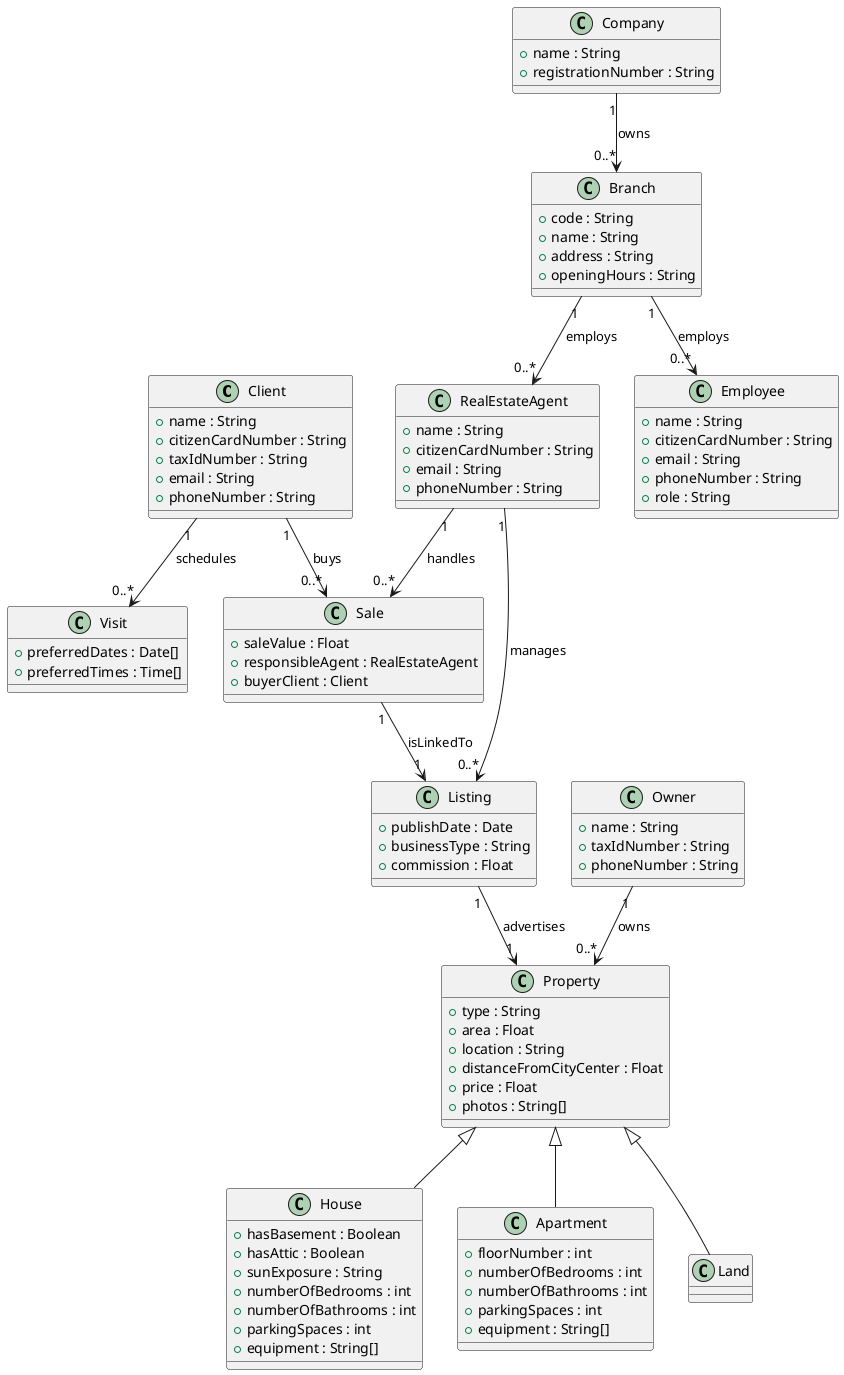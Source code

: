 @startuml

class Client {
  +name : String
  +citizenCardNumber : String
  +taxIdNumber : String
  +email : String
  +phoneNumber : String
}

class Property {
  +type : String
  +area : Float
  +location : String
  +distanceFromCityCenter : Float
  +price : Float
  +photos : String[]
}

class House {
  +hasBasement : Boolean
  +hasAttic : Boolean
  +sunExposure : String
  +numberOfBedrooms : int
  +numberOfBathrooms : int
  +parkingSpaces : int
  +equipment : String[]
}

class Apartment {
  +floorNumber : int
  +numberOfBedrooms : int
  +numberOfBathrooms : int
  +parkingSpaces : int
  +equipment : String[]
}

class Land {
}

class Owner {
  +name : String
  +taxIdNumber : String
  +phoneNumber : String
}

class RealEstateAgent {
  +name : String
  +citizenCardNumber : String
  +email : String
  +phoneNumber : String
}

class Listing {
  +publishDate : Date
  +businessType : String
  +commission : Float
}

class Visit {
  +preferredDates : Date[]
  +preferredTimes : Time[]
}

class Branch {
  +code : String
  +name : String
  +address : String
  +openingHours : String
}

class Company {
  +name : String
  +registrationNumber : String
}

class Employee {
  +name : String
  +citizenCardNumber : String
  +email : String
  +phoneNumber : String
  +role : String
}

class Sale {
  +saleValue : Float
  +responsibleAgent : RealEstateAgent
  +buyerClient : Client
}

Client "1" --> "0..*" Visit : schedules
Owner "1" --> "0..*" Property : owns
Property <|-- House
Property <|-- Apartment
Property <|-- Land
RealEstateAgent "1" --> "0..*" Listing : manages
Listing "1" --> "1" Property : advertises
Branch "1" --> "0..*" RealEstateAgent : employs
Company "1" --> "0..*" Branch : owns
Branch "1" --> "0..*" Employee : employs
Client "1" --> "0..*" Sale : buys
Sale "1" --> "1" Listing : isLinkedTo
RealEstateAgent "1" --> "0..*" Sale : handles

@enduml

